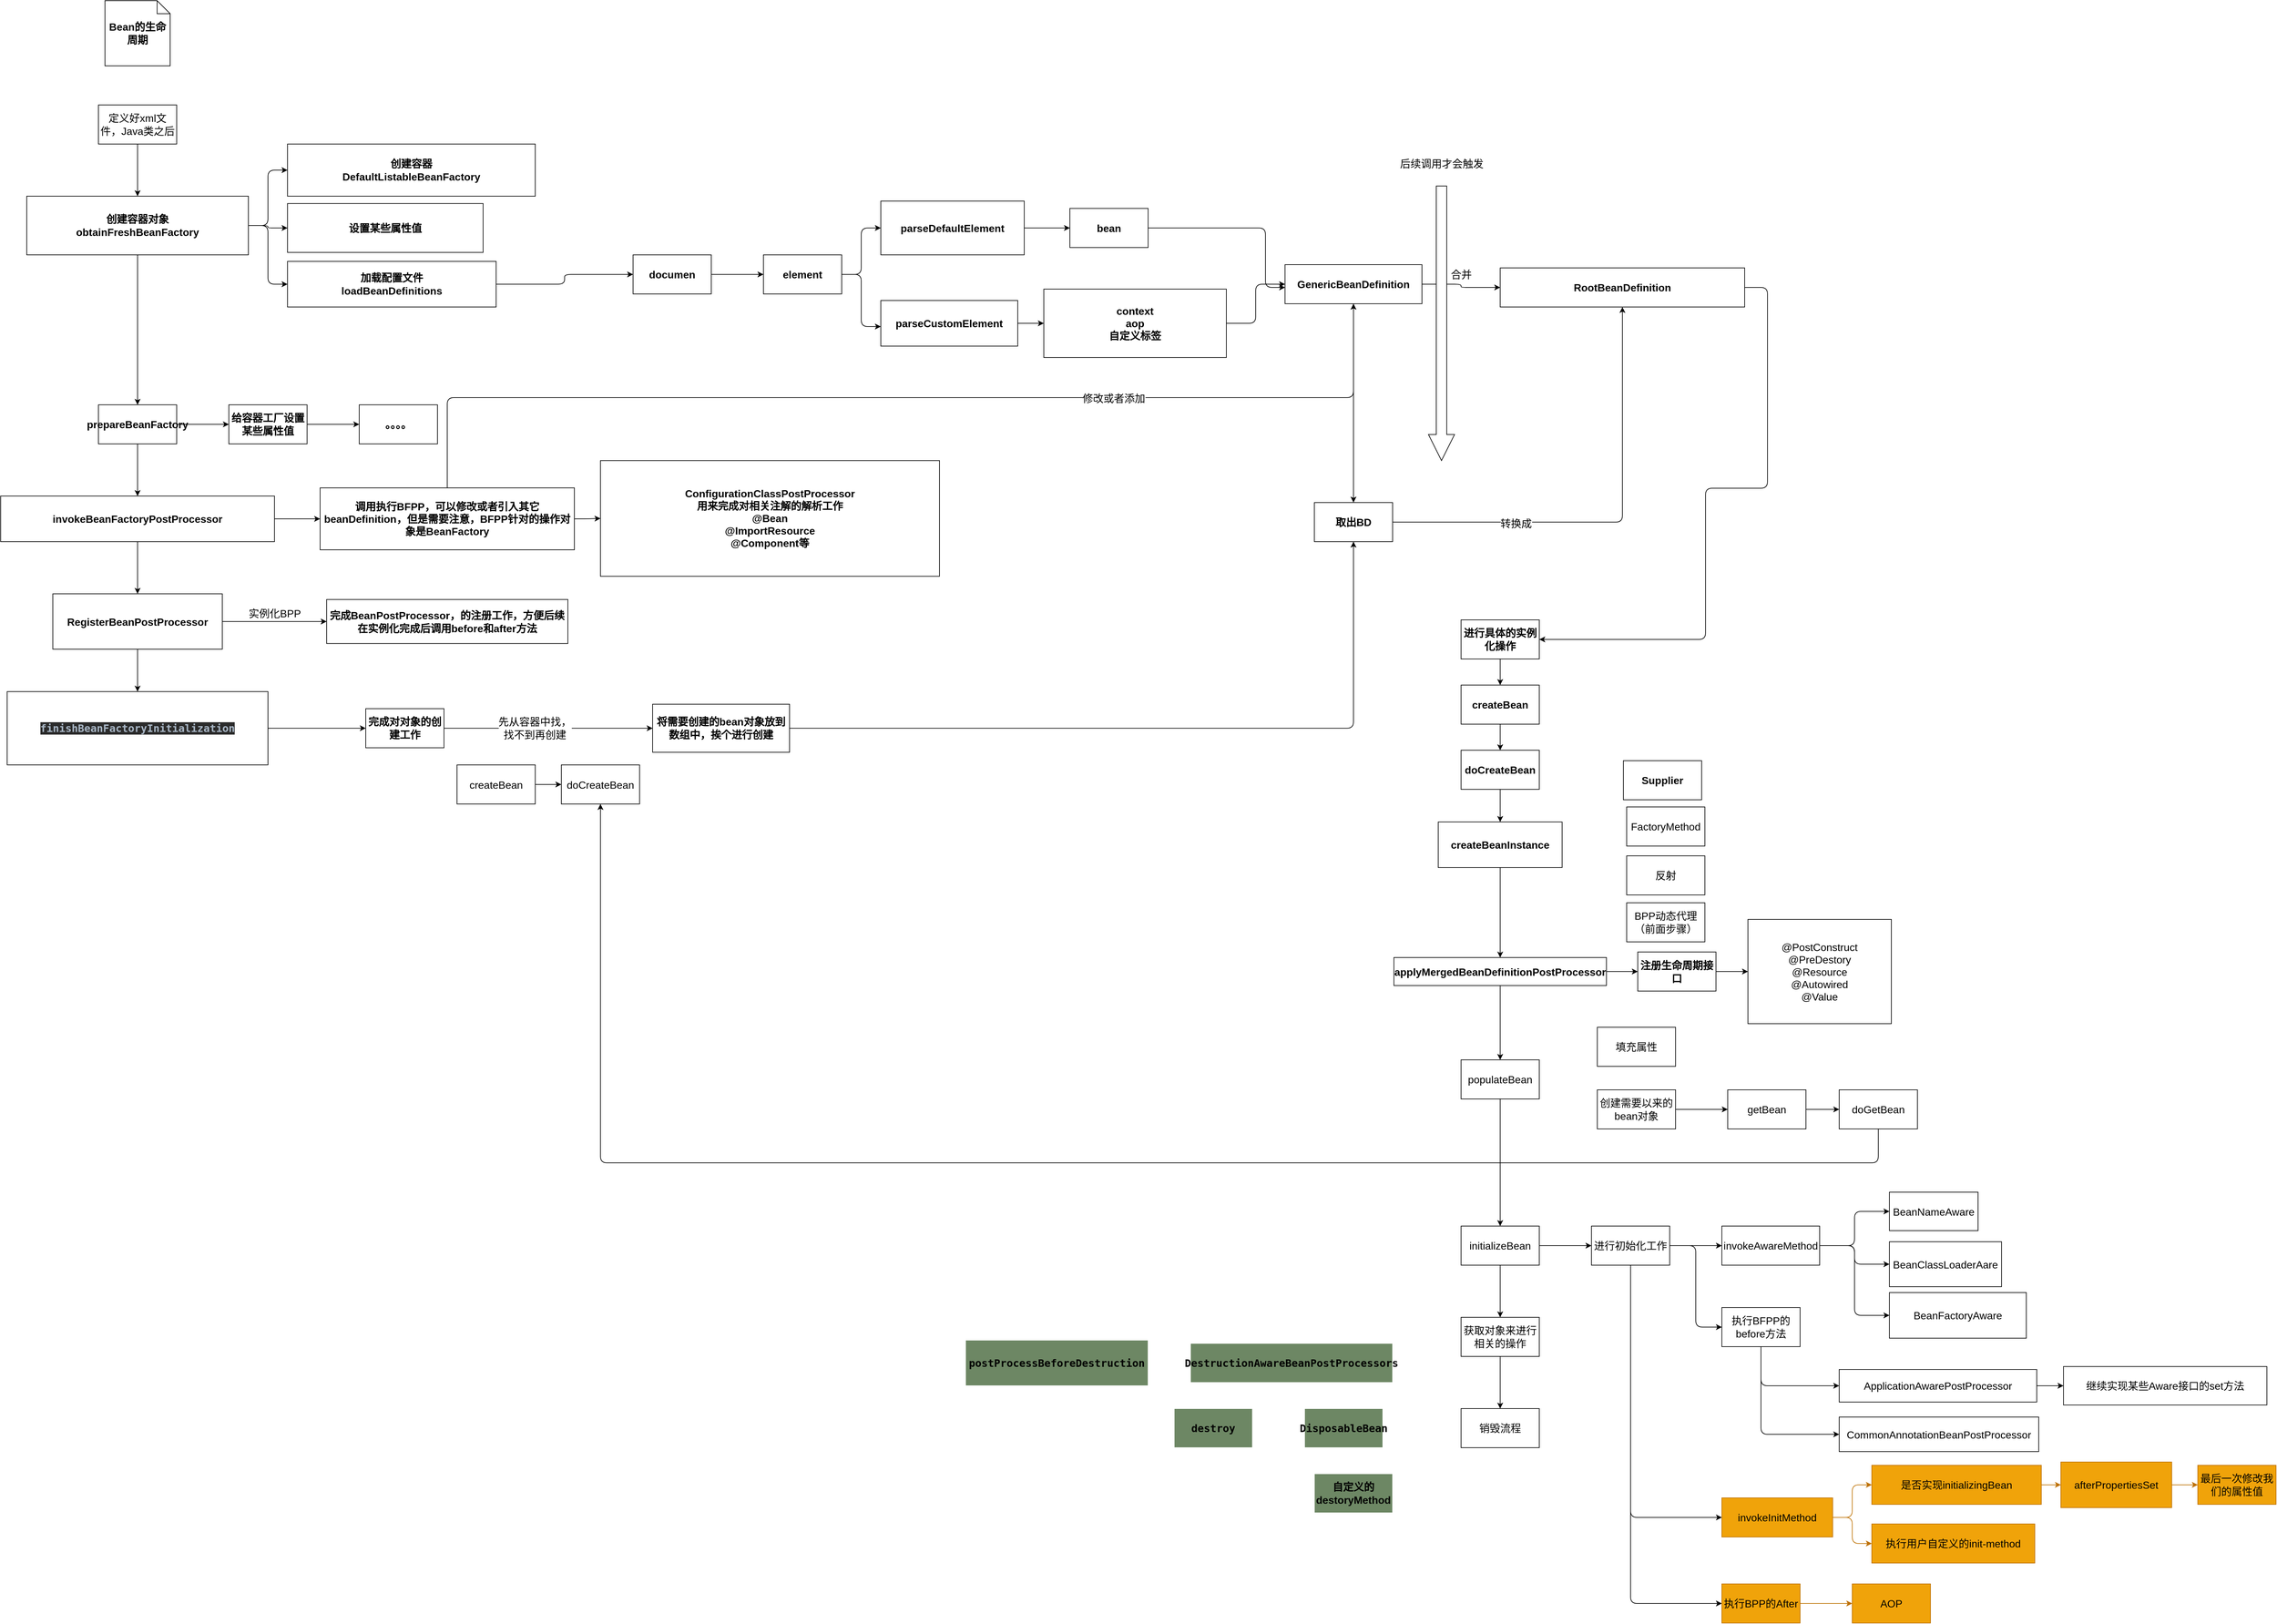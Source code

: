 <mxfile>
    <diagram id="N5QffPlRdRMYqsL4Nx3K" name="Page-1">
        <mxGraphModel dx="2190" dy="1438" grid="0" gridSize="10" guides="1" tooltips="1" connect="1" arrows="1" fold="1" page="1" pageScale="1" pageWidth="10000000" pageHeight="10000000" math="0" shadow="0">
            <root>
                <mxCell id="0"/>
                <mxCell id="1" parent="0"/>
                <mxCell id="2" value="Bean的生命周期" style="shape=note;size=20;whiteSpace=wrap;html=1;fontStyle=1;fontSize=16;" parent="1" vertex="1">
                    <mxGeometry x="310" y="200" width="100" height="100" as="geometry"/>
                </mxCell>
                <mxCell id="6" value="" style="edgeStyle=orthogonalEdgeStyle;html=1;fontSize=16;" parent="1" source="3" target="5" edge="1">
                    <mxGeometry relative="1" as="geometry"/>
                </mxCell>
                <mxCell id="8" value="" style="edgeStyle=orthogonalEdgeStyle;html=1;fontSize=16;" parent="1" source="3" target="7" edge="1">
                    <mxGeometry relative="1" as="geometry"/>
                </mxCell>
                <mxCell id="10" value="" style="edgeStyle=orthogonalEdgeStyle;html=1;fontSize=16;" parent="1" source="3" target="9" edge="1">
                    <mxGeometry relative="1" as="geometry">
                        <Array as="points">
                            <mxPoint x="560" y="545"/>
                            <mxPoint x="560" y="635"/>
                        </Array>
                    </mxGeometry>
                </mxCell>
                <mxCell id="35" value="" style="edgeStyle=orthogonalEdgeStyle;html=1;fontSize=16;" parent="1" source="3" target="34" edge="1">
                    <mxGeometry relative="1" as="geometry"/>
                </mxCell>
                <mxCell id="3" value="创建容器对象&lt;br style=&quot;font-size: 16px;&quot;&gt;obtainFreshBeanFactory" style="whiteSpace=wrap;html=1;fontStyle=1;fontSize=16;" parent="1" vertex="1">
                    <mxGeometry x="190" y="500" width="340" height="90" as="geometry"/>
                </mxCell>
                <mxCell id="5" value="创建容器&lt;br&gt;DefaultListableBeanFactory" style="whiteSpace=wrap;html=1;fontSize=16;fontStyle=1;" parent="1" vertex="1">
                    <mxGeometry x="590" y="420" width="380" height="80" as="geometry"/>
                </mxCell>
                <mxCell id="7" value="设置某些属性值" style="whiteSpace=wrap;html=1;fontSize=16;fontStyle=1;" parent="1" vertex="1">
                    <mxGeometry x="590" y="511.25" width="300" height="75" as="geometry"/>
                </mxCell>
                <mxCell id="12" value="" style="edgeStyle=orthogonalEdgeStyle;html=1;fontSize=16;" parent="1" source="9" target="11" edge="1">
                    <mxGeometry relative="1" as="geometry"/>
                </mxCell>
                <mxCell id="9" value="加载配置文件&lt;br&gt;loadBeanDefinitions" style="whiteSpace=wrap;html=1;fontSize=16;fontStyle=1;" parent="1" vertex="1">
                    <mxGeometry x="590" y="600" width="320" height="70" as="geometry"/>
                </mxCell>
                <mxCell id="14" value="" style="edgeStyle=orthogonalEdgeStyle;html=1;fontSize=16;" parent="1" source="11" target="13" edge="1">
                    <mxGeometry relative="1" as="geometry"/>
                </mxCell>
                <mxCell id="11" value="documen" style="whiteSpace=wrap;html=1;fontSize=16;fontStyle=1;" parent="1" vertex="1">
                    <mxGeometry x="1120" y="590" width="120" height="60" as="geometry"/>
                </mxCell>
                <mxCell id="16" value="" style="edgeStyle=orthogonalEdgeStyle;html=1;fontSize=16;" parent="1" source="13" target="15" edge="1">
                    <mxGeometry relative="1" as="geometry"/>
                </mxCell>
                <mxCell id="18" value="" style="edgeStyle=orthogonalEdgeStyle;html=1;fontSize=16;" parent="1" source="13" target="17" edge="1">
                    <mxGeometry relative="1" as="geometry">
                        <Array as="points">
                            <mxPoint x="1470" y="620"/>
                            <mxPoint x="1470" y="700"/>
                        </Array>
                    </mxGeometry>
                </mxCell>
                <mxCell id="13" value="element" style="whiteSpace=wrap;html=1;fontSize=16;fontStyle=1;" parent="1" vertex="1">
                    <mxGeometry x="1320" y="590" width="120" height="60" as="geometry"/>
                </mxCell>
                <mxCell id="22" value="" style="edgeStyle=orthogonalEdgeStyle;html=1;fontSize=16;" parent="1" source="15" target="21" edge="1">
                    <mxGeometry relative="1" as="geometry"/>
                </mxCell>
                <mxCell id="15" value="parseDefaultElement" style="whiteSpace=wrap;html=1;fontSize=16;fontStyle=1;" parent="1" vertex="1">
                    <mxGeometry x="1500" y="507.5" width="220" height="82.5" as="geometry"/>
                </mxCell>
                <mxCell id="20" value="" style="edgeStyle=orthogonalEdgeStyle;html=1;fontSize=16;" parent="1" source="17" target="19" edge="1">
                    <mxGeometry relative="1" as="geometry"/>
                </mxCell>
                <mxCell id="17" value="parseCustomElement" style="whiteSpace=wrap;html=1;fontSize=16;fontStyle=1;" parent="1" vertex="1">
                    <mxGeometry x="1500" y="660" width="210" height="70" as="geometry"/>
                </mxCell>
                <mxCell id="25" style="edgeStyle=orthogonalEdgeStyle;html=1;entryX=0;entryY=0.5;entryDx=0;entryDy=0;fontSize=16;" parent="1" source="19" target="23" edge="1">
                    <mxGeometry relative="1" as="geometry"/>
                </mxCell>
                <mxCell id="19" value="context&lt;br&gt;aop&lt;br&gt;自定义标签" style="whiteSpace=wrap;html=1;fontSize=16;fontStyle=1;" parent="1" vertex="1">
                    <mxGeometry x="1750" y="642.51" width="280" height="105" as="geometry"/>
                </mxCell>
                <mxCell id="24" value="" style="edgeStyle=orthogonalEdgeStyle;html=1;fontSize=16;" parent="1" source="21" target="23" edge="1">
                    <mxGeometry relative="1" as="geometry">
                        <Array as="points">
                            <mxPoint x="2090" y="549"/>
                            <mxPoint x="2090" y="640"/>
                        </Array>
                    </mxGeometry>
                </mxCell>
                <mxCell id="21" value="bean" style="whiteSpace=wrap;html=1;fontSize=16;fontStyle=1;" parent="1" vertex="1">
                    <mxGeometry x="1790" y="518.75" width="120" height="60" as="geometry"/>
                </mxCell>
                <mxCell id="27" value="" style="edgeStyle=orthogonalEdgeStyle;html=1;fontSize=16;" parent="1" source="23" target="26" edge="1">
                    <mxGeometry relative="1" as="geometry"/>
                </mxCell>
                <mxCell id="60" value="" style="edgeStyle=orthogonalEdgeStyle;html=1;fontSize=16;" parent="1" source="23" target="59" edge="1">
                    <mxGeometry relative="1" as="geometry">
                        <Array as="points">
                            <mxPoint x="2225" y="880"/>
                            <mxPoint x="2225" y="880"/>
                        </Array>
                    </mxGeometry>
                </mxCell>
                <mxCell id="23" value="GenericBeanDefinition" style="whiteSpace=wrap;html=1;fontSize=16;fontStyle=1;" parent="1" vertex="1">
                    <mxGeometry x="2120" y="605" width="210" height="60" as="geometry"/>
                </mxCell>
                <mxCell id="64" value="" style="edgeStyle=orthogonalEdgeStyle;html=1;fontSize=16;" parent="1" source="26" target="63" edge="1">
                    <mxGeometry relative="1" as="geometry">
                        <Array as="points">
                            <mxPoint x="2860" y="640"/>
                            <mxPoint x="2860" y="948"/>
                            <mxPoint x="2765" y="948"/>
                        </Array>
                    </mxGeometry>
                </mxCell>
                <mxCell id="26" value="RootBeanDefinition" style="whiteSpace=wrap;html=1;fontSize=16;fontStyle=1;" parent="1" vertex="1">
                    <mxGeometry x="2450" y="610" width="375" height="60" as="geometry"/>
                </mxCell>
                <mxCell id="28" value="合并" style="text;html=1;align=center;verticalAlign=middle;resizable=0;points=[];autosize=1;strokeColor=none;fillColor=none;fontSize=16;" parent="1" vertex="1">
                    <mxGeometry x="2365" y="610" width="50" height="20" as="geometry"/>
                </mxCell>
                <mxCell id="30" value="" style="html=1;shadow=0;dashed=0;align=center;verticalAlign=middle;shape=mxgraph.arrows2.arrow;dy=0.6;dx=40;direction=south;notch=0;fontSize=16;" parent="1" vertex="1">
                    <mxGeometry x="2340" y="484.38" width="40" height="421.25" as="geometry"/>
                </mxCell>
                <mxCell id="32" value="" style="edgeStyle=orthogonalEdgeStyle;html=1;fontSize=16;" parent="1" source="31" target="3" edge="1">
                    <mxGeometry relative="1" as="geometry"/>
                </mxCell>
                <mxCell id="31" value="定义好xml文件，Java类之后" style="whiteSpace=wrap;html=1;fontSize=16;" parent="1" vertex="1">
                    <mxGeometry x="300" y="360" width="120" height="60" as="geometry"/>
                </mxCell>
                <mxCell id="33" value="后续调用才会触发" style="text;html=1;align=center;verticalAlign=middle;resizable=0;points=[];autosize=1;strokeColor=none;fillColor=none;fontSize=16;" parent="1" vertex="1">
                    <mxGeometry x="2290" y="440" width="140" height="20" as="geometry"/>
                </mxCell>
                <mxCell id="37" value="" style="edgeStyle=orthogonalEdgeStyle;html=1;fontSize=16;" parent="1" source="34" target="36" edge="1">
                    <mxGeometry relative="1" as="geometry"/>
                </mxCell>
                <mxCell id="41" value="" style="edgeStyle=orthogonalEdgeStyle;html=1;fontSize=16;" parent="1" source="34" target="40" edge="1">
                    <mxGeometry relative="1" as="geometry"/>
                </mxCell>
                <mxCell id="34" value="prepareBeanFactory" style="whiteSpace=wrap;html=1;fontSize=16;fontStyle=1;" parent="1" vertex="1">
                    <mxGeometry x="300" y="820" width="120" height="60" as="geometry"/>
                </mxCell>
                <mxCell id="39" value="" style="edgeStyle=orthogonalEdgeStyle;html=1;fontSize=16;" parent="1" source="36" target="38" edge="1">
                    <mxGeometry relative="1" as="geometry"/>
                </mxCell>
                <mxCell id="36" value="给容器工厂设置某些属性值" style="whiteSpace=wrap;html=1;fontSize=16;fontStyle=1;" parent="1" vertex="1">
                    <mxGeometry x="500" y="820" width="120" height="60" as="geometry"/>
                </mxCell>
                <mxCell id="38" value="。。。。" style="whiteSpace=wrap;html=1;fontSize=16;fontStyle=1;" parent="1" vertex="1">
                    <mxGeometry x="700" y="820" width="120" height="60" as="geometry"/>
                </mxCell>
                <mxCell id="43" value="" style="edgeStyle=orthogonalEdgeStyle;html=1;fontSize=16;" parent="1" source="40" target="42" edge="1">
                    <mxGeometry relative="1" as="geometry"/>
                </mxCell>
                <mxCell id="47" value="" style="edgeStyle=orthogonalEdgeStyle;html=1;fontSize=16;" parent="1" source="40" target="46" edge="1">
                    <mxGeometry relative="1" as="geometry"/>
                </mxCell>
                <mxCell id="40" value="invokeBeanFactoryPostProcessor" style="whiteSpace=wrap;html=1;fontSize=16;fontStyle=1;" parent="1" vertex="1">
                    <mxGeometry x="150" y="960" width="420" height="70" as="geometry"/>
                </mxCell>
                <mxCell id="45" value="" style="edgeStyle=orthogonalEdgeStyle;html=1;fontSize=16;" parent="1" source="42" target="44" edge="1">
                    <mxGeometry relative="1" as="geometry"/>
                </mxCell>
                <mxCell id="57" style="edgeStyle=orthogonalEdgeStyle;html=1;exitX=0.5;exitY=0;exitDx=0;exitDy=0;fontSize=16;entryX=0.5;entryY=1;entryDx=0;entryDy=0;exitPerimeter=0;" parent="1" source="42" target="23" edge="1">
                    <mxGeometry relative="1" as="geometry">
                        <mxPoint x="1800" y="810" as="targetPoint"/>
                        <Array as="points">
                            <mxPoint x="835" y="809"/>
                            <mxPoint x="2225" y="809"/>
                        </Array>
                    </mxGeometry>
                </mxCell>
                <mxCell id="58" value="修改或者添加" style="edgeLabel;html=1;align=center;verticalAlign=middle;resizable=0;points=[];fontSize=16;" parent="57" vertex="1" connectable="0">
                    <mxGeometry x="0.423" y="-5" relative="1" as="geometry">
                        <mxPoint x="-30" y="-4" as="offset"/>
                    </mxGeometry>
                </mxCell>
                <mxCell id="42" value="调用执行BFPP，可以修改或者引入其它beanDefinition，但是需要注意，BFPP针对的操作对象是BeanFactory" style="whiteSpace=wrap;html=1;fontSize=16;fontStyle=1;" parent="1" vertex="1">
                    <mxGeometry x="640" y="947.5" width="390" height="95" as="geometry"/>
                </mxCell>
                <mxCell id="44" value="ConfigurationClassPostProcessor&lt;br&gt;用来完成对相关注解的解析工作&lt;br&gt;@Bean&lt;br&gt;@ImportResource&lt;br&gt;@Component等" style="whiteSpace=wrap;html=1;fontSize=16;fontStyle=1;" parent="1" vertex="1">
                    <mxGeometry x="1070" y="905.63" width="520" height="177.5" as="geometry"/>
                </mxCell>
                <mxCell id="49" value="" style="edgeStyle=orthogonalEdgeStyle;html=1;fontSize=16;" parent="1" source="46" target="48" edge="1">
                    <mxGeometry relative="1" as="geometry"/>
                </mxCell>
                <mxCell id="52" value="" style="edgeStyle=orthogonalEdgeStyle;html=1;fontSize=16;" parent="1" source="46" target="51" edge="1">
                    <mxGeometry relative="1" as="geometry"/>
                </mxCell>
                <mxCell id="46" value="RegisterBeanPostProcessor" style="whiteSpace=wrap;html=1;fontSize=16;fontStyle=1;" parent="1" vertex="1">
                    <mxGeometry x="230" y="1110" width="260" height="85" as="geometry"/>
                </mxCell>
                <mxCell id="48" value="完成BeanPostProcessor，的注册工作，方便后续在实例化完成后调用before和after方法" style="whiteSpace=wrap;html=1;fontSize=16;fontStyle=1;" parent="1" vertex="1">
                    <mxGeometry x="650" y="1118.75" width="370" height="67.5" as="geometry"/>
                </mxCell>
                <mxCell id="50" value="实例化BPP" style="text;html=1;align=center;verticalAlign=middle;resizable=0;points=[];autosize=1;strokeColor=none;fillColor=none;fontSize=16;" parent="1" vertex="1">
                    <mxGeometry x="520" y="1130" width="100" height="20" as="geometry"/>
                </mxCell>
                <mxCell id="54" value="" style="edgeStyle=orthogonalEdgeStyle;html=1;fontSize=16;" parent="1" source="51" target="53" edge="1">
                    <mxGeometry relative="1" as="geometry"/>
                </mxCell>
                <mxCell id="51" value="&lt;pre style=&quot;background-color: #2b2b2b ; color: #a9b7c6 ; font-family: &amp;#34;jetbrains mono extrabold&amp;#34; , monospace ; font-size: 12.0pt&quot;&gt;finishBeanFactoryInitialization&lt;/pre&gt;" style="whiteSpace=wrap;html=1;fontSize=16;fontStyle=1;" parent="1" vertex="1">
                    <mxGeometry x="160" y="1260" width="400" height="112.5" as="geometry"/>
                </mxCell>
                <mxCell id="56" value="" style="edgeStyle=orthogonalEdgeStyle;html=1;fontSize=16;" parent="1" source="53" target="55" edge="1">
                    <mxGeometry relative="1" as="geometry"/>
                </mxCell>
                <mxCell id="66" value="先从容器中找，&lt;br&gt;找不到再创建" style="edgeLabel;html=1;align=center;verticalAlign=middle;resizable=0;points=[];fontSize=16;" parent="56" vertex="1" connectable="0">
                    <mxGeometry x="-0.134" relative="1" as="geometry">
                        <mxPoint as="offset"/>
                    </mxGeometry>
                </mxCell>
                <mxCell id="53" value="完成对对象的创建工作" style="whiteSpace=wrap;html=1;fontSize=16;fontStyle=1;" parent="1" vertex="1">
                    <mxGeometry x="710" y="1286.24" width="120" height="60" as="geometry"/>
                </mxCell>
                <mxCell id="65" style="edgeStyle=orthogonalEdgeStyle;html=1;exitX=1;exitY=0.5;exitDx=0;exitDy=0;entryX=0.5;entryY=1;entryDx=0;entryDy=0;fontSize=16;" parent="1" source="55" target="59" edge="1">
                    <mxGeometry relative="1" as="geometry"/>
                </mxCell>
                <mxCell id="55" value="将需要创建的bean对象放到数组中，挨个进行创建" style="whiteSpace=wrap;html=1;fontSize=16;fontStyle=1;" parent="1" vertex="1">
                    <mxGeometry x="1150" y="1279.37" width="210" height="73.75" as="geometry"/>
                </mxCell>
                <mxCell id="61" style="edgeStyle=orthogonalEdgeStyle;html=1;exitX=1;exitY=0.5;exitDx=0;exitDy=0;entryX=0.5;entryY=1;entryDx=0;entryDy=0;fontSize=16;" parent="1" source="59" target="26" edge="1">
                    <mxGeometry relative="1" as="geometry">
                        <Array as="points">
                            <mxPoint x="2638" y="1000"/>
                        </Array>
                    </mxGeometry>
                </mxCell>
                <mxCell id="62" value="转换成" style="edgeLabel;html=1;align=center;verticalAlign=middle;resizable=0;points=[];fontSize=16;" parent="61" vertex="1" connectable="0">
                    <mxGeometry x="-0.446" y="-2" relative="1" as="geometry">
                        <mxPoint as="offset"/>
                    </mxGeometry>
                </mxCell>
                <mxCell id="59" value="取出BD" style="whiteSpace=wrap;html=1;fontSize=16;fontStyle=1;" parent="1" vertex="1">
                    <mxGeometry x="2165" y="970" width="120" height="60" as="geometry"/>
                </mxCell>
                <mxCell id="68" value="" style="edgeStyle=orthogonalEdgeStyle;html=1;fontSize=16;" parent="1" source="63" target="67" edge="1">
                    <mxGeometry relative="1" as="geometry"/>
                </mxCell>
                <mxCell id="63" value="进行具体的实例化操作" style="whiteSpace=wrap;html=1;fontSize=16;fontStyle=1;" parent="1" vertex="1">
                    <mxGeometry x="2390" y="1150" width="120" height="60" as="geometry"/>
                </mxCell>
                <mxCell id="70" value="" style="edgeStyle=orthogonalEdgeStyle;html=1;fontSize=16;" parent="1" source="67" target="69" edge="1">
                    <mxGeometry relative="1" as="geometry"/>
                </mxCell>
                <mxCell id="67" value="createBean" style="whiteSpace=wrap;html=1;fontSize=16;fontStyle=1;" parent="1" vertex="1">
                    <mxGeometry x="2390" y="1250" width="120" height="60" as="geometry"/>
                </mxCell>
                <mxCell id="72" value="" style="edgeStyle=orthogonalEdgeStyle;html=1;fontSize=16;" parent="1" source="69" target="71" edge="1">
                    <mxGeometry relative="1" as="geometry"/>
                </mxCell>
                <mxCell id="69" value="doCreateBean" style="whiteSpace=wrap;html=1;fontSize=16;fontStyle=1;" parent="1" vertex="1">
                    <mxGeometry x="2390" y="1350" width="120" height="60" as="geometry"/>
                </mxCell>
                <mxCell id="83" value="" style="edgeStyle=orthogonalEdgeStyle;html=1;fontSize=16;" parent="1" source="71" target="82" edge="1">
                    <mxGeometry relative="1" as="geometry"/>
                </mxCell>
                <mxCell id="168" style="edgeStyle=orthogonalEdgeStyle;html=1;exitX=1;exitY=0.5;exitDx=0;exitDy=0;entryX=0;entryY=0.5;entryDx=0;entryDy=0;fontSize=16;fontColor=#FFFFFF;strokeColor=#FFFFFF;" parent="1" source="71" target="78" edge="1">
                    <mxGeometry relative="1" as="geometry"/>
                </mxCell>
                <mxCell id="169" style="edgeStyle=orthogonalEdgeStyle;html=1;exitX=1;exitY=0.5;exitDx=0;exitDy=0;fontSize=16;fontColor=#FFFFFF;strokeColor=#FFFFFF;" parent="1" source="71" target="76" edge="1">
                    <mxGeometry relative="1" as="geometry"/>
                </mxCell>
                <mxCell id="170" style="edgeStyle=orthogonalEdgeStyle;html=1;exitX=1;exitY=0.5;exitDx=0;exitDy=0;entryX=0;entryY=0.5;entryDx=0;entryDy=0;fontSize=16;fontColor=#FFFFFF;strokeColor=#FFFFFF;" parent="1" source="71" target="73" edge="1">
                    <mxGeometry relative="1" as="geometry"/>
                </mxCell>
                <mxCell id="171" style="edgeStyle=orthogonalEdgeStyle;html=1;exitX=1;exitY=0.5;exitDx=0;exitDy=0;entryX=0;entryY=0.5;entryDx=0;entryDy=0;fontSize=16;fontColor=#FFFFFF;strokeColor=#FFFFFF;" parent="1" source="71" target="80" edge="1">
                    <mxGeometry relative="1" as="geometry"/>
                </mxCell>
                <mxCell id="71" value="createBeanInstance" style="whiteSpace=wrap;html=1;fontSize=16;fontStyle=1;" parent="1" vertex="1">
                    <mxGeometry x="2355" y="1460" width="190" height="70" as="geometry"/>
                </mxCell>
                <mxCell id="73" value="Supplier" style="whiteSpace=wrap;html=1;fontSize=16;fontStyle=1;" parent="1" vertex="1">
                    <mxGeometry x="2639" y="1366" width="120" height="60" as="geometry"/>
                </mxCell>
                <mxCell id="76" value="FactoryMethod" style="whiteSpace=wrap;html=1;fontSize=16;" parent="1" vertex="1">
                    <mxGeometry x="2644" y="1437" width="120" height="60" as="geometry"/>
                </mxCell>
                <mxCell id="78" value="反射" style="whiteSpace=wrap;html=1;fontSize=16;" parent="1" vertex="1">
                    <mxGeometry x="2644" y="1512" width="120" height="60" as="geometry"/>
                </mxCell>
                <mxCell id="80" value="BPP动态代理（前面步骤）" style="whiteSpace=wrap;html=1;fontSize=16;" parent="1" vertex="1">
                    <mxGeometry x="2644" y="1584" width="120" height="60" as="geometry"/>
                </mxCell>
                <mxCell id="86" value="" style="edgeStyle=orthogonalEdgeStyle;html=1;fontSize=16;" parent="1" source="82" target="85" edge="1">
                    <mxGeometry relative="1" as="geometry"/>
                </mxCell>
                <mxCell id="105" style="edgeStyle=orthogonalEdgeStyle;html=1;exitX=0.5;exitY=1;exitDx=0;exitDy=0;entryX=0.5;entryY=0;entryDx=0;entryDy=0;fontSize=16;" parent="1" source="82" target="91" edge="1">
                    <mxGeometry relative="1" as="geometry"/>
                </mxCell>
                <mxCell id="82" value="applyMergedBeanDefinitionPostProcessor" style="whiteSpace=wrap;html=1;fontSize=16;fontStyle=1;" parent="1" vertex="1">
                    <mxGeometry x="2287" y="1668" width="326" height="43" as="geometry"/>
                </mxCell>
                <mxCell id="88" style="edgeStyle=orthogonalEdgeStyle;html=1;exitX=1;exitY=0.5;exitDx=0;exitDy=0;fontSize=16;" parent="1" source="85" target="87" edge="1">
                    <mxGeometry relative="1" as="geometry"/>
                </mxCell>
                <mxCell id="85" value="注册生命周期接口" style="whiteSpace=wrap;html=1;fontSize=16;fontStyle=1;" parent="1" vertex="1">
                    <mxGeometry x="2661" y="1659.5" width="120" height="60" as="geometry"/>
                </mxCell>
                <mxCell id="87" value="@PostConstruct&lt;br&gt;@PreDestory&lt;br&gt;@Resource&lt;br&gt;@Autowired&lt;br&gt;@Value" style="whiteSpace=wrap;html=1;fontSize=16;" parent="1" vertex="1">
                    <mxGeometry x="2830" y="1609.5" width="220" height="160" as="geometry"/>
                </mxCell>
                <mxCell id="106" style="edgeStyle=orthogonalEdgeStyle;html=1;exitX=0.5;exitY=1;exitDx=0;exitDy=0;fontSize=16;entryX=0.5;entryY=0;entryDx=0;entryDy=0;" parent="1" source="91" target="107" edge="1">
                    <mxGeometry relative="1" as="geometry">
                        <mxPoint x="2450" y="2090" as="targetPoint"/>
                    </mxGeometry>
                </mxCell>
                <mxCell id="166" style="edgeStyle=orthogonalEdgeStyle;html=1;exitX=1;exitY=0.5;exitDx=0;exitDy=0;entryX=0;entryY=0.5;entryDx=0;entryDy=0;fontSize=16;fontColor=#FFFFFF;strokeColor=#FFFFFF;" parent="1" source="91" target="92" edge="1">
                    <mxGeometry relative="1" as="geometry"/>
                </mxCell>
                <mxCell id="167" style="edgeStyle=orthogonalEdgeStyle;html=1;exitX=1;exitY=0.5;exitDx=0;exitDy=0;entryX=0;entryY=0.5;entryDx=0;entryDy=0;fontSize=16;fontColor=#FFFFFF;strokeColor=#FFFFFF;" parent="1" source="91" target="94" edge="1">
                    <mxGeometry relative="1" as="geometry"/>
                </mxCell>
                <mxCell id="91" value="populateBean" style="whiteSpace=wrap;html=1;fontSize=16;" parent="1" vertex="1">
                    <mxGeometry x="2390" y="1825" width="120" height="60" as="geometry"/>
                </mxCell>
                <mxCell id="92" value="填充属性" style="whiteSpace=wrap;html=1;fontSize=16;" parent="1" vertex="1">
                    <mxGeometry x="2599" y="1775" width="120" height="60" as="geometry"/>
                </mxCell>
                <mxCell id="98" value="" style="edgeStyle=orthogonalEdgeStyle;html=1;fontSize=16;" parent="1" source="94" target="97" edge="1">
                    <mxGeometry relative="1" as="geometry"/>
                </mxCell>
                <mxCell id="94" value="创建需要以来的bean对象" style="whiteSpace=wrap;html=1;fontSize=16;" parent="1" vertex="1">
                    <mxGeometry x="2599" y="1871" width="120" height="60" as="geometry"/>
                </mxCell>
                <mxCell id="100" value="" style="edgeStyle=orthogonalEdgeStyle;html=1;fontSize=16;" parent="1" source="97" target="99" edge="1">
                    <mxGeometry relative="1" as="geometry"/>
                </mxCell>
                <mxCell id="97" value="getBean" style="whiteSpace=wrap;html=1;fontSize=16;" parent="1" vertex="1">
                    <mxGeometry x="2799" y="1871" width="120" height="60" as="geometry"/>
                </mxCell>
                <mxCell id="104" style="edgeStyle=orthogonalEdgeStyle;html=1;exitX=0.5;exitY=1;exitDx=0;exitDy=0;fontSize=16;" parent="1" source="99" target="102" edge="1">
                    <mxGeometry relative="1" as="geometry">
                        <Array as="points">
                            <mxPoint x="3030" y="1983"/>
                            <mxPoint x="1070" y="1983"/>
                        </Array>
                    </mxGeometry>
                </mxCell>
                <mxCell id="99" value="doGetBean" style="whiteSpace=wrap;html=1;fontSize=16;" parent="1" vertex="1">
                    <mxGeometry x="2970" y="1871" width="120" height="60" as="geometry"/>
                </mxCell>
                <mxCell id="103" value="" style="edgeStyle=orthogonalEdgeStyle;html=1;fontSize=16;" parent="1" source="101" target="102" edge="1">
                    <mxGeometry relative="1" as="geometry"/>
                </mxCell>
                <mxCell id="101" value="createBean" style="whiteSpace=wrap;html=1;fontSize=16;" parent="1" vertex="1">
                    <mxGeometry x="850" y="1372.5" width="120" height="60" as="geometry"/>
                </mxCell>
                <mxCell id="102" value="doCreateBean" style="whiteSpace=wrap;html=1;fontSize=16;" parent="1" vertex="1">
                    <mxGeometry x="1010" y="1372.5" width="120" height="60" as="geometry"/>
                </mxCell>
                <mxCell id="109" value="" style="edgeStyle=orthogonalEdgeStyle;html=1;fontSize=16;" parent="1" source="107" target="108" edge="1">
                    <mxGeometry relative="1" as="geometry"/>
                </mxCell>
                <mxCell id="147" value="" style="edgeStyle=orthogonalEdgeStyle;html=1;fontSize=16;" parent="1" source="107" target="146" edge="1">
                    <mxGeometry relative="1" as="geometry"/>
                </mxCell>
                <mxCell id="107" value="initializeBean" style="whiteSpace=wrap;html=1;fontSize=16;" parent="1" vertex="1">
                    <mxGeometry x="2390" y="2080" width="120" height="60" as="geometry"/>
                </mxCell>
                <mxCell id="111" value="" style="edgeStyle=orthogonalEdgeStyle;html=1;fontSize=16;" parent="1" source="108" target="110" edge="1">
                    <mxGeometry relative="1" as="geometry"/>
                </mxCell>
                <mxCell id="122" style="edgeStyle=orthogonalEdgeStyle;html=1;exitX=1;exitY=0.5;exitDx=0;exitDy=0;entryX=0;entryY=0.5;entryDx=0;entryDy=0;fontSize=16;" parent="1" source="108" target="121" edge="1">
                    <mxGeometry relative="1" as="geometry"/>
                </mxCell>
                <mxCell id="139" style="edgeStyle=orthogonalEdgeStyle;html=1;exitX=0.5;exitY=1;exitDx=0;exitDy=0;entryX=0;entryY=0.5;entryDx=0;entryDy=0;fontSize=16;" parent="1" source="108" target="131" edge="1">
                    <mxGeometry relative="1" as="geometry"/>
                </mxCell>
                <mxCell id="143" style="edgeStyle=orthogonalEdgeStyle;html=1;exitX=0.5;exitY=1;exitDx=0;exitDy=0;entryX=0;entryY=0.5;entryDx=0;entryDy=0;fontSize=16;" parent="1" source="108" target="141" edge="1">
                    <mxGeometry relative="1" as="geometry"/>
                </mxCell>
                <mxCell id="108" value="进行初始化工作" style="whiteSpace=wrap;html=1;fontSize=16;" parent="1" vertex="1">
                    <mxGeometry x="2590" y="2080" width="120" height="60" as="geometry"/>
                </mxCell>
                <mxCell id="114" value="" style="edgeStyle=orthogonalEdgeStyle;html=1;fontSize=16;" parent="1" source="110" target="113" edge="1">
                    <mxGeometry relative="1" as="geometry"/>
                </mxCell>
                <mxCell id="115" style="edgeStyle=orthogonalEdgeStyle;html=1;exitX=1;exitY=0.5;exitDx=0;exitDy=0;fontSize=16;" parent="1" source="110" target="116" edge="1">
                    <mxGeometry relative="1" as="geometry">
                        <mxPoint x="3010" y="2140" as="targetPoint"/>
                    </mxGeometry>
                </mxCell>
                <mxCell id="119" style="edgeStyle=orthogonalEdgeStyle;html=1;exitX=1;exitY=0.5;exitDx=0;exitDy=0;entryX=0;entryY=0.5;entryDx=0;entryDy=0;fontSize=16;" parent="1" source="110" target="118" edge="1">
                    <mxGeometry relative="1" as="geometry"/>
                </mxCell>
                <mxCell id="110" value="invokeAwareMethod" style="whiteSpace=wrap;html=1;fontSize=16;" parent="1" vertex="1">
                    <mxGeometry x="2790" y="2080" width="150" height="60" as="geometry"/>
                </mxCell>
                <mxCell id="113" value="BeanNameAware" style="whiteSpace=wrap;html=1;fontSize=16;" parent="1" vertex="1">
                    <mxGeometry x="3047" y="2028" width="136" height="59" as="geometry"/>
                </mxCell>
                <mxCell id="116" value="BeanClassLoaderAare" style="whiteSpace=wrap;html=1;fontSize=16;" parent="1" vertex="1">
                    <mxGeometry x="3047" y="2104" width="172" height="69" as="geometry"/>
                </mxCell>
                <mxCell id="118" value="BeanFactoryAware" style="whiteSpace=wrap;html=1;fontSize=16;" parent="1" vertex="1">
                    <mxGeometry x="3047" y="2182" width="210" height="70" as="geometry"/>
                </mxCell>
                <mxCell id="124" style="edgeStyle=orthogonalEdgeStyle;html=1;exitX=0.5;exitY=1;exitDx=0;exitDy=0;entryX=0;entryY=0.5;entryDx=0;entryDy=0;fontSize=16;" parent="1" source="121" target="123" edge="1">
                    <mxGeometry relative="1" as="geometry"/>
                </mxCell>
                <mxCell id="130" style="edgeStyle=orthogonalEdgeStyle;html=1;exitX=0.5;exitY=1;exitDx=0;exitDy=0;entryX=0;entryY=0.5;entryDx=0;entryDy=0;fontSize=16;" parent="1" source="121" target="128" edge="1">
                    <mxGeometry relative="1" as="geometry"/>
                </mxCell>
                <mxCell id="121" value="执行BFPP的before方法" style="whiteSpace=wrap;html=1;fontSize=16;" parent="1" vertex="1">
                    <mxGeometry x="2790" y="2205" width="120" height="60" as="geometry"/>
                </mxCell>
                <mxCell id="126" value="" style="edgeStyle=orthogonalEdgeStyle;html=1;fontSize=16;" parent="1" source="123" target="125" edge="1">
                    <mxGeometry relative="1" as="geometry"/>
                </mxCell>
                <mxCell id="123" value="&lt;span&gt;ApplicationAwarePostProcessor&lt;/span&gt;" style="whiteSpace=wrap;html=1;fontSize=16;" parent="1" vertex="1">
                    <mxGeometry x="2970" y="2300" width="303" height="50" as="geometry"/>
                </mxCell>
                <mxCell id="125" value="继续实现某些Aware接口的set方法" style="whiteSpace=wrap;html=1;fontSize=16;" parent="1" vertex="1">
                    <mxGeometry x="3314" y="2295.5" width="312" height="59" as="geometry"/>
                </mxCell>
                <mxCell id="128" value="CommonAnnotationBeanPostProcessor" style="whiteSpace=wrap;html=1;fontSize=16;" parent="1" vertex="1">
                    <mxGeometry x="2970" y="2373" width="306" height="53" as="geometry"/>
                </mxCell>
                <mxCell id="134" style="edgeStyle=orthogonalEdgeStyle;html=1;exitX=1;exitY=0.5;exitDx=0;exitDy=0;entryX=0;entryY=0.5;entryDx=0;entryDy=0;fontSize=16;fillColor=#f0a30a;strokeColor=#BD7000;" parent="1" source="131" target="132" edge="1">
                    <mxGeometry relative="1" as="geometry"/>
                </mxCell>
                <mxCell id="138" style="edgeStyle=orthogonalEdgeStyle;html=1;exitX=1;exitY=0.5;exitDx=0;exitDy=0;entryX=0;entryY=0.5;entryDx=0;entryDy=0;fontSize=16;fillColor=#f0a30a;strokeColor=#BD7000;" parent="1" source="131" target="137" edge="1">
                    <mxGeometry relative="1" as="geometry"/>
                </mxCell>
                <mxCell id="131" value="invokeInitMethod" style="whiteSpace=wrap;html=1;fontSize=16;fillColor=#f0a30a;strokeColor=#BD7000;fontColor=#000000;" parent="1" vertex="1">
                    <mxGeometry x="2790" y="2497" width="170" height="60" as="geometry"/>
                </mxCell>
                <mxCell id="164" style="edgeStyle=orthogonalEdgeStyle;html=1;exitX=1;exitY=0.5;exitDx=0;exitDy=0;fontSize=16;fontColor=#FFFFFF;fillColor=#f0a30a;strokeColor=#BD7000;" parent="1" source="132" target="163" edge="1">
                    <mxGeometry relative="1" as="geometry"/>
                </mxCell>
                <mxCell id="132" value="是否实现initializingBean" style="whiteSpace=wrap;html=1;fontSize=16;fillColor=#f0a30a;strokeColor=#BD7000;fontColor=#000000;" parent="1" vertex="1">
                    <mxGeometry x="3020" y="2447" width="260" height="60" as="geometry"/>
                </mxCell>
                <mxCell id="135" value="最后一次修改我们的属性值" style="whiteSpace=wrap;html=1;fontSize=16;fillColor=#f0a30a;strokeColor=#BD7000;fontColor=#000000;" parent="1" vertex="1">
                    <mxGeometry x="3520" y="2447" width="120" height="60" as="geometry"/>
                </mxCell>
                <mxCell id="137" value="执行用户自定义的init-method" style="whiteSpace=wrap;html=1;fontSize=16;fillColor=#f0a30a;strokeColor=#BD7000;fontColor=#000000;" parent="1" vertex="1">
                    <mxGeometry x="3020" y="2537" width="250" height="60" as="geometry"/>
                </mxCell>
                <mxCell id="145" value="" style="edgeStyle=orthogonalEdgeStyle;html=1;fontSize=16;fillColor=#f0a30a;strokeColor=#BD7000;" parent="1" source="141" target="144" edge="1">
                    <mxGeometry relative="1" as="geometry"/>
                </mxCell>
                <mxCell id="141" value="执行BPP的After" style="whiteSpace=wrap;html=1;fontSize=16;fillColor=#f0a30a;strokeColor=#BD7000;fontColor=#000000;" parent="1" vertex="1">
                    <mxGeometry x="2790" y="2629" width="120" height="60" as="geometry"/>
                </mxCell>
                <mxCell id="144" value="AOP" style="whiteSpace=wrap;html=1;fontSize=16;fillColor=#f0a30a;strokeColor=#BD7000;fontColor=#000000;" parent="1" vertex="1">
                    <mxGeometry x="2990" y="2629" width="120" height="60" as="geometry"/>
                </mxCell>
                <mxCell id="149" value="" style="edgeStyle=orthogonalEdgeStyle;html=1;fontSize=16;" parent="1" source="146" target="148" edge="1">
                    <mxGeometry relative="1" as="geometry"/>
                </mxCell>
                <mxCell id="146" value="获取对象来进行相关的操作" style="whiteSpace=wrap;html=1;fontSize=16;" parent="1" vertex="1">
                    <mxGeometry x="2390" y="2220" width="120" height="60" as="geometry"/>
                </mxCell>
                <mxCell id="155" style="edgeStyle=orthogonalEdgeStyle;html=1;exitX=0;exitY=0.5;exitDx=0;exitDy=0;entryX=1;entryY=0.5;entryDx=0;entryDy=0;fontSize=16;fillColor=#6d8764;strokeColor=#FFFFFF;" parent="1" source="148" target="150" edge="1">
                    <mxGeometry relative="1" as="geometry"/>
                </mxCell>
                <mxCell id="157" value="" style="edgeStyle=orthogonalEdgeStyle;html=1;fontSize=16;fillColor=#6d8764;strokeColor=#FFFFFF;" parent="1" source="148" target="156" edge="1">
                    <mxGeometry relative="1" as="geometry"/>
                </mxCell>
                <mxCell id="162" style="edgeStyle=orthogonalEdgeStyle;html=1;exitX=0;exitY=0.5;exitDx=0;exitDy=0;entryX=1;entryY=0.5;entryDx=0;entryDy=0;fontSize=16;fillColor=#6d8764;strokeColor=#FFFFFF;" parent="1" source="148" target="160" edge="1">
                    <mxGeometry relative="1" as="geometry"/>
                </mxCell>
                <mxCell id="148" value="销毁流程" style="whiteSpace=wrap;html=1;fontSize=16;" parent="1" vertex="1">
                    <mxGeometry x="2390" y="2360" width="120" height="60" as="geometry"/>
                </mxCell>
                <mxCell id="153" value="" style="edgeStyle=orthogonalEdgeStyle;html=1;fontSize=16;fillColor=#6d8764;strokeColor=#FFFFFF;fontColor=#000000;labelBackgroundColor=none;fontStyle=1" parent="1" source="150" target="152" edge="1">
                    <mxGeometry relative="1" as="geometry"/>
                </mxCell>
                <mxCell id="150" value="&lt;pre style=&quot;font-family: &amp;quot;jetbrains mono extrabold&amp;quot;, monospace; font-size: 12pt;&quot;&gt;&lt;span style=&quot;&quot;&gt;DestructionAwareBeanPostProcessors&lt;/span&gt;&lt;/pre&gt;" style="whiteSpace=wrap;html=1;fontSize=16;fillColor=#6d8764;fontColor=#000000;strokeColor=#FFFFFF;fontStyle=1;labelBackgroundColor=none;" parent="1" vertex="1">
                    <mxGeometry x="1975" y="2260" width="310" height="60" as="geometry"/>
                </mxCell>
                <mxCell id="152" value="&lt;pre style=&quot;font-family: &amp;quot;jetbrains mono extrabold&amp;quot;, monospace; font-size: 12pt;&quot;&gt;&lt;span style=&quot;&quot;&gt;postProcessBeforeDestruction&lt;/span&gt;&lt;/pre&gt;" style="whiteSpace=wrap;html=1;fontSize=16;fillColor=#6d8764;fontColor=#000000;strokeColor=#FFFFFF;fontStyle=1;labelBackgroundColor=none;" parent="1" vertex="1">
                    <mxGeometry x="1630" y="2255" width="280" height="70" as="geometry"/>
                </mxCell>
                <mxCell id="159" value="" style="edgeStyle=orthogonalEdgeStyle;html=1;fontSize=16;fillColor=#6d8764;strokeColor=#FFFFFF;fontColor=#000000;labelBackgroundColor=none;fontStyle=1" parent="1" source="156" target="158" edge="1">
                    <mxGeometry relative="1" as="geometry"/>
                </mxCell>
                <mxCell id="156" value="&lt;pre style=&quot;font-family: &amp;quot;jetbrains mono extrabold&amp;quot;, monospace; font-size: 12pt;&quot;&gt;&lt;span style=&quot;&quot;&gt;&lt;font&gt;DisposableBean&lt;/font&gt;&lt;/span&gt;&lt;/pre&gt;" style="whiteSpace=wrap;html=1;fontSize=16;fillColor=#6d8764;fontColor=#000000;strokeColor=#FFFFFF;fontStyle=1;labelBackgroundColor=none;" parent="1" vertex="1">
                    <mxGeometry x="2150" y="2360" width="120" height="60" as="geometry"/>
                </mxCell>
                <mxCell id="158" value="&lt;pre style=&quot;font-family: &amp;quot;jetbrains mono extrabold&amp;quot;, monospace; font-size: 12pt;&quot;&gt;&lt;span style=&quot;&quot;&gt;destroy&lt;/span&gt;&lt;/pre&gt;" style="whiteSpace=wrap;html=1;fontSize=16;fillColor=#6d8764;fontColor=#000000;strokeColor=#FFFFFF;fontStyle=1;labelBackgroundColor=none;" parent="1" vertex="1">
                    <mxGeometry x="1950" y="2360" width="120" height="60" as="geometry"/>
                </mxCell>
                <mxCell id="160" value="自定义的destoryMethod" style="whiteSpace=wrap;html=1;fontSize=16;fillColor=#6d8764;fontColor=#000000;strokeColor=#FFFFFF;labelBackgroundColor=none;fontStyle=1" parent="1" vertex="1">
                    <mxGeometry x="2165" y="2460" width="120" height="60" as="geometry"/>
                </mxCell>
                <mxCell id="165" style="edgeStyle=orthogonalEdgeStyle;html=1;exitX=1;exitY=0.5;exitDx=0;exitDy=0;fontSize=16;fontColor=#FFFFFF;fillColor=#f0a30a;strokeColor=#BD7000;" parent="1" source="163" target="135" edge="1">
                    <mxGeometry relative="1" as="geometry"/>
                </mxCell>
                <mxCell id="163" value="afterPropertiesSet" style="whiteSpace=wrap;html=1;fontSize=16;fillColor=#f0a30a;strokeColor=#BD7000;fontColor=#000000;" parent="1" vertex="1">
                    <mxGeometry x="3310" y="2442" width="170" height="70" as="geometry"/>
                </mxCell>
            </root>
        </mxGraphModel>
    </diagram>
</mxfile>